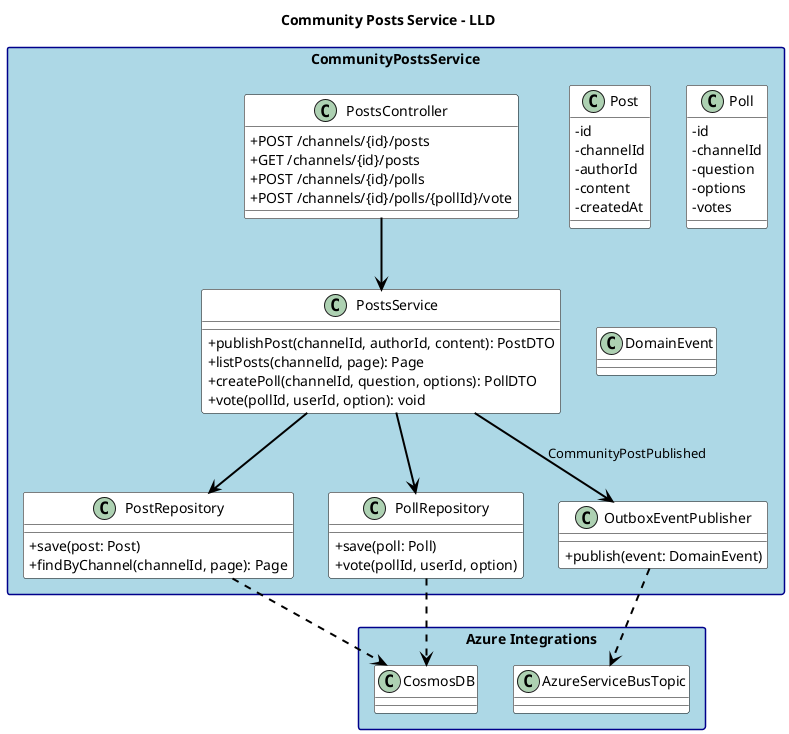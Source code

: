 @startuml
title Community Posts Service - LLD

skinparam shadowing false
skinparam packageStyle rectangle
skinparam classAttributeIconSize 0
skinparam fontName "Helvetica"
skinparam titleFontName "Helvetica"
skinparam legendFontName "Helvetica"
skinparam noteFontName "Helvetica"
skinparam backgroundColor white
skinparam packageBackgroundColor lightblue
skinparam packageBorderColor darkblue
skinparam classBackgroundColor white
skinparam classBorderColor black
skinparam interfaceBackgroundColor lightgreen
skinparam interfaceBorderColor black
skinparam enumBackgroundColor lightyellow
skinparam enumBorderColor black
skinparam arrowColor black
skinparam arrowThickness 2


package "CommunityPostsService" {
class PostsController {
+POST /channels/{id}/posts
+GET /channels/{id}/posts
+POST /channels/{id}/polls
+POST /channels/{id}/polls/{pollId}/vote
}

class PostsService {
+publishPost(channelId, authorId, content): PostDTO
+listPosts(channelId, page): Page
+createPoll(channelId, question, options): PollDTO
+vote(pollId, userId, option): void
}

class PostRepository {
+save(post: Post)
+findByChannel(channelId, page): Page
}

class PollRepository {
+save(poll: Poll)
+vote(pollId, userId, option)
}

class Post {
-id
-channelId
-authorId
-content
-createdAt
}
class Poll {
-id
-channelId
-question
-options
-votes
}

class OutboxEventPublisher {
+publish(event: DomainEvent)
}
class DomainEvent {}
}

package "Azure Integrations" {
class CosmosDB
class AzureServiceBusTopic
}

PostsController --> PostsService
PostsService --> PostRepository
PostsService --> PollRepository
PostRepository ..> CosmosDB
PollRepository ..> CosmosDB
PostsService --> OutboxEventPublisher : "CommunityPostPublished"
OutboxEventPublisher ..> AzureServiceBusTopic

@enduml
